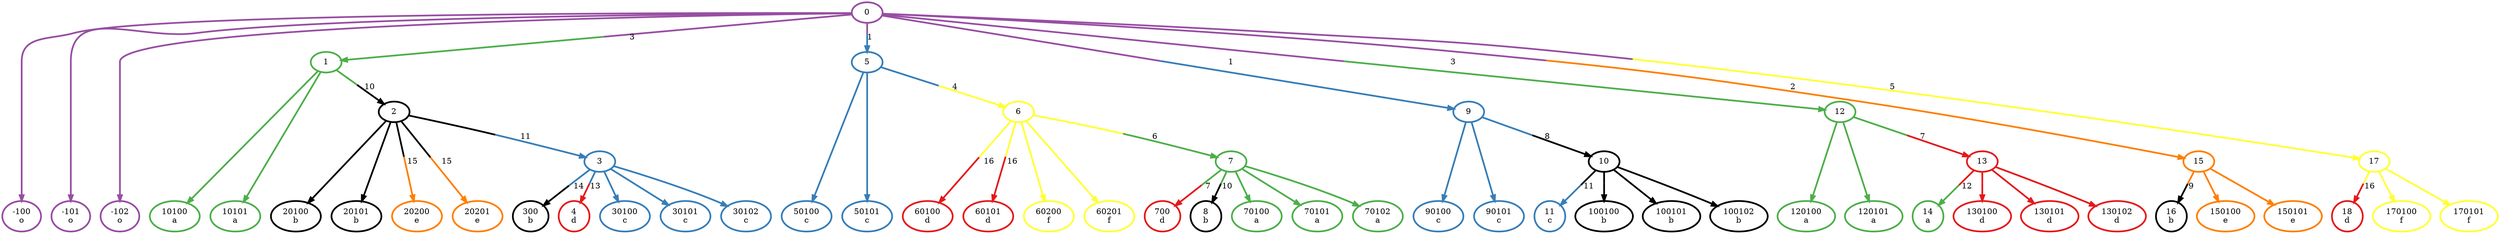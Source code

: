digraph T {
	{
		rank=same
		0 [penwidth=3,colorscheme=set19,color=4,label="-100\no"]
		1 [penwidth=3,colorscheme=set19,color=4,label="-101\no"]
		2 [penwidth=3,colorscheme=set19,color=4,label="-102\no"]
		3 [penwidth=3,colorscheme=set19,color=3,label="10100\na"]
		4 [penwidth=3,colorscheme=set19,color=3,label="10101\na"]
		5 [penwidth=3,colorscheme=set19,color=2,label="50100\nc"]
		6 [penwidth=3,colorscheme=set19,color=2,label="50101\nc"]
		7 [penwidth=3,colorscheme=set19,color=2,label="90100\nc"]
		8 [penwidth=3,colorscheme=set19,color=2,label="90101\nc"]
		9 [penwidth=3,colorscheme=set19,color=3,label="120100\na"]
		10 [penwidth=3,colorscheme=set19,color=3,label="120101\na"]
		11 [penwidth=3,colorscheme=set19,color=0,label="16\nb"]
		12 [penwidth=3,colorscheme=set19,color=5,label="150100\ne"]
		13 [penwidth=3,colorscheme=set19,color=5,label="150101\ne"]
		14 [penwidth=3,colorscheme=set19,color=1,label="18\nd"]
		15 [penwidth=3,colorscheme=set19,color=6,label="170100\nf"]
		16 [penwidth=3,colorscheme=set19,color=6,label="170101\nf"]
		17 [penwidth=3,colorscheme=set19,color=0,label="20100\nb"]
		18 [penwidth=3,colorscheme=set19,color=0,label="20101\nb"]
		19 [penwidth=3,colorscheme=set19,color=5,label="20200\ne"]
		20 [penwidth=3,colorscheme=set19,color=5,label="20201\ne"]
		21 [penwidth=3,colorscheme=set19,color=0,label="300\nb"]
		22 [penwidth=3,colorscheme=set19,color=1,label="4\nd"]
		23 [penwidth=3,colorscheme=set19,color=2,label="30100\nc"]
		24 [penwidth=3,colorscheme=set19,color=2,label="30101\nc"]
		25 [penwidth=3,colorscheme=set19,color=2,label="30102\nc"]
		26 [penwidth=3,colorscheme=set19,color=1,label="60100\nd"]
		27 [penwidth=3,colorscheme=set19,color=1,label="60101\nd"]
		28 [penwidth=3,colorscheme=set19,color=6,label="60200\nf"]
		29 [penwidth=3,colorscheme=set19,color=6,label="60201\nf"]
		30 [penwidth=3,colorscheme=set19,color=1,label="700\nd"]
		31 [penwidth=3,colorscheme=set19,color=0,label="8\nb"]
		32 [penwidth=3,colorscheme=set19,color=3,label="70100\na"]
		33 [penwidth=3,colorscheme=set19,color=3,label="70101\na"]
		34 [penwidth=3,colorscheme=set19,color=3,label="70102\na"]
		35 [penwidth=3,colorscheme=set19,color=2,label="11\nc"]
		36 [penwidth=3,colorscheme=set19,color=0,label="100100\nb"]
		37 [penwidth=3,colorscheme=set19,color=0,label="100101\nb"]
		38 [penwidth=3,colorscheme=set19,color=0,label="100102\nb"]
		39 [penwidth=3,colorscheme=set19,color=3,label="14\na"]
		40 [penwidth=3,colorscheme=set19,color=1,label="130100\nd"]
		41 [penwidth=3,colorscheme=set19,color=1,label="130101\nd"]
		42 [penwidth=3,colorscheme=set19,color=1,label="130102\nd"]
	}
	43 [penwidth=3,colorscheme=set19,color=4,label="0"]
	44 [penwidth=3,colorscheme=set19,color=3,label="1"]
	45 [penwidth=3,colorscheme=set19,color=2,label="5"]
	46 [penwidth=3,colorscheme=set19,color=2,label="9"]
	47 [penwidth=3,colorscheme=set19,color=3,label="12"]
	48 [penwidth=3,colorscheme=set19,color=5,label="15"]
	49 [penwidth=3,colorscheme=set19,color=6,label="17"]
	50 [penwidth=3,colorscheme=set19,color=0,label="2"]
	51 [penwidth=3,colorscheme=set19,color=6,label="6"]
	52 [penwidth=3,colorscheme=set19,color=0,label="10"]
	53 [penwidth=3,colorscheme=set19,color=1,label="13"]
	54 [penwidth=3,colorscheme=set19,color=2,label="3"]
	55 [penwidth=3,colorscheme=set19,color=3,label="7"]
	43 -> 44 [penwidth=3,colorscheme=set19,color="4;0.5:3",label="3"]
	43 -> 45 [penwidth=3,colorscheme=set19,color="4;0.5:2",label="1"]
	43 -> 46 [penwidth=3,colorscheme=set19,color="4;0.5:2",label="1"]
	43 -> 47 [penwidth=3,colorscheme=set19,color="4;0.5:3",label="3"]
	43 -> 48 [penwidth=3,colorscheme=set19,color="4;0.5:5",label="2"]
	43 -> 49 [penwidth=3,colorscheme=set19,color="4;0.5:6",label="5"]
	43 -> 0 [penwidth=3,colorscheme=set19,color="4;0.5:4"]
	43 -> 1 [penwidth=3,colorscheme=set19,color="4;0.5:4"]
	43 -> 2 [penwidth=3,colorscheme=set19,color="4;0.5:4"]
	44 -> 50 [penwidth=3,colorscheme=set19,color="3;0.5:0",label="10"]
	44 -> 3 [penwidth=3,colorscheme=set19,color="3;0.5:3"]
	44 -> 4 [penwidth=3,colorscheme=set19,color="3;0.5:3"]
	45 -> 51 [penwidth=3,colorscheme=set19,color="2;0.5:6",label="4"]
	45 -> 5 [penwidth=3,colorscheme=set19,color="2;0.5:2"]
	45 -> 6 [penwidth=3,colorscheme=set19,color="2;0.5:2"]
	46 -> 52 [penwidth=3,colorscheme=set19,color="2;0.5:0",label="8"]
	46 -> 7 [penwidth=3,colorscheme=set19,color="2;0.5:2"]
	46 -> 8 [penwidth=3,colorscheme=set19,color="2;0.5:2"]
	47 -> 53 [penwidth=3,colorscheme=set19,color="3;0.5:1",label="7"]
	47 -> 9 [penwidth=3,colorscheme=set19,color="3;0.5:3"]
	47 -> 10 [penwidth=3,colorscheme=set19,color="3;0.5:3"]
	48 -> 11 [penwidth=3,colorscheme=set19,color="5;0.5:0",label="9"]
	48 -> 12 [penwidth=3,colorscheme=set19,color="5;0.5:5"]
	48 -> 13 [penwidth=3,colorscheme=set19,color="5;0.5:5"]
	49 -> 14 [penwidth=3,colorscheme=set19,color="6;0.5:1",label="16"]
	49 -> 15 [penwidth=3,colorscheme=set19,color="6;0.5:6"]
	49 -> 16 [penwidth=3,colorscheme=set19,color="6;0.5:6"]
	50 -> 54 [penwidth=3,colorscheme=set19,color="0;0.5:2",label="11"]
	50 -> 17 [penwidth=3,colorscheme=set19,color="0;0.5:0"]
	50 -> 18 [penwidth=3,colorscheme=set19,color="0;0.5:0"]
	50 -> 19 [penwidth=3,colorscheme=set19,color="0;0.5:5",label="15"]
	50 -> 20 [penwidth=3,colorscheme=set19,color="0;0.5:5",label="15"]
	51 -> 55 [penwidth=3,colorscheme=set19,color="6;0.5:3",label="6"]
	51 -> 26 [penwidth=3,colorscheme=set19,color="6;0.5:1",label="16"]
	51 -> 27 [penwidth=3,colorscheme=set19,color="6;0.5:1",label="16"]
	51 -> 28 [penwidth=3,colorscheme=set19,color="6;0.5:6"]
	51 -> 29 [penwidth=3,colorscheme=set19,color="6;0.5:6"]
	52 -> 35 [penwidth=3,colorscheme=set19,color="0;0.5:2",label="11"]
	52 -> 36 [penwidth=3,colorscheme=set19,color="0;0.5:0"]
	52 -> 37 [penwidth=3,colorscheme=set19,color="0;0.5:0"]
	52 -> 38 [penwidth=3,colorscheme=set19,color="0;0.5:0"]
	53 -> 39 [penwidth=3,colorscheme=set19,color="1;0.5:3",label="12"]
	53 -> 40 [penwidth=3,colorscheme=set19,color="1;0.5:1"]
	53 -> 41 [penwidth=3,colorscheme=set19,color="1;0.5:1"]
	53 -> 42 [penwidth=3,colorscheme=set19,color="1;0.5:1"]
	54 -> 21 [penwidth=3,colorscheme=set19,color="2;0.5:0",label="14"]
	54 -> 22 [penwidth=3,colorscheme=set19,color="2;0.5:1",label="13"]
	54 -> 23 [penwidth=3,colorscheme=set19,color="2;0.5:2"]
	54 -> 24 [penwidth=3,colorscheme=set19,color="2;0.5:2"]
	54 -> 25 [penwidth=3,colorscheme=set19,color="2;0.5:2"]
	55 -> 30 [penwidth=3,colorscheme=set19,color="3;0.5:1",label="7"]
	55 -> 31 [penwidth=3,colorscheme=set19,color="3;0.5:0",label="10"]
	55 -> 32 [penwidth=3,colorscheme=set19,color="3;0.5:3"]
	55 -> 33 [penwidth=3,colorscheme=set19,color="3;0.5:3"]
	55 -> 34 [penwidth=3,colorscheme=set19,color="3;0.5:3"]
}
